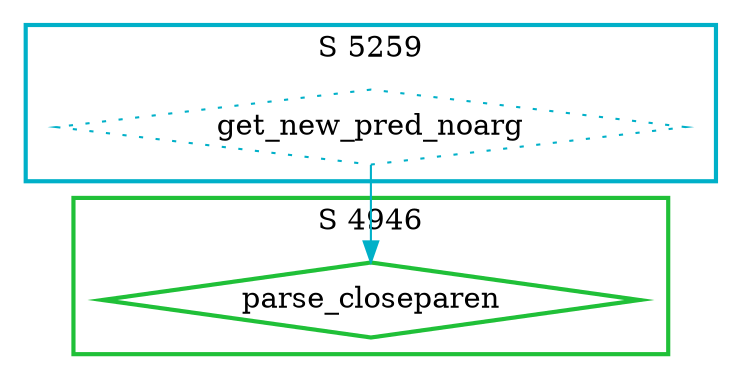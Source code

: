 digraph G {
  ratio=0.500000;
  "UV get_new_pred_noarg (5259)" [shape=diamond, label="get_new_pred_noarg",
                                  color="#00B0C8", style=dotted];
  "UV parse_closeparen (4946)" [shape=diamond, label="parse_closeparen",
                                color="#20C038", style=bold];
  
  subgraph cluster_4946 { label="S 4946";
    color="#20C038";
    style=bold;
    "UV parse_closeparen (4946)"; };
  subgraph cluster_5259 { label="S 5259";
    color="#00B0C8";
    style=bold;
    "UV get_new_pred_noarg (5259)"; };
  
  "UV get_new_pred_noarg (5259)" -> "UV parse_closeparen (4946)" [color="#00B0C8"];
  
  }